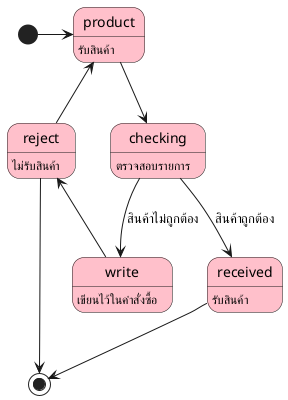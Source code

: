 @startuml "ตรวจสอบสินค้า"
skinparam Shadowing false
skinparam state{
    BackgroundColor pink 
}
[*]-> product
product:รับสินค้า
checking:ตรวจสอบรายการ
received:รับสินค้า
write:เขียนไว้ในคำสั่งซื้อ
reject:ไม่รับสินค้า
product --> checking
checking --> received:สินค้าถูกต้อง
checking -right-> write:สินค้าไม่ถูกต้อง
write -up-> reject
reject -up-> product
received --> [*]
reject --> [*]
@enduml